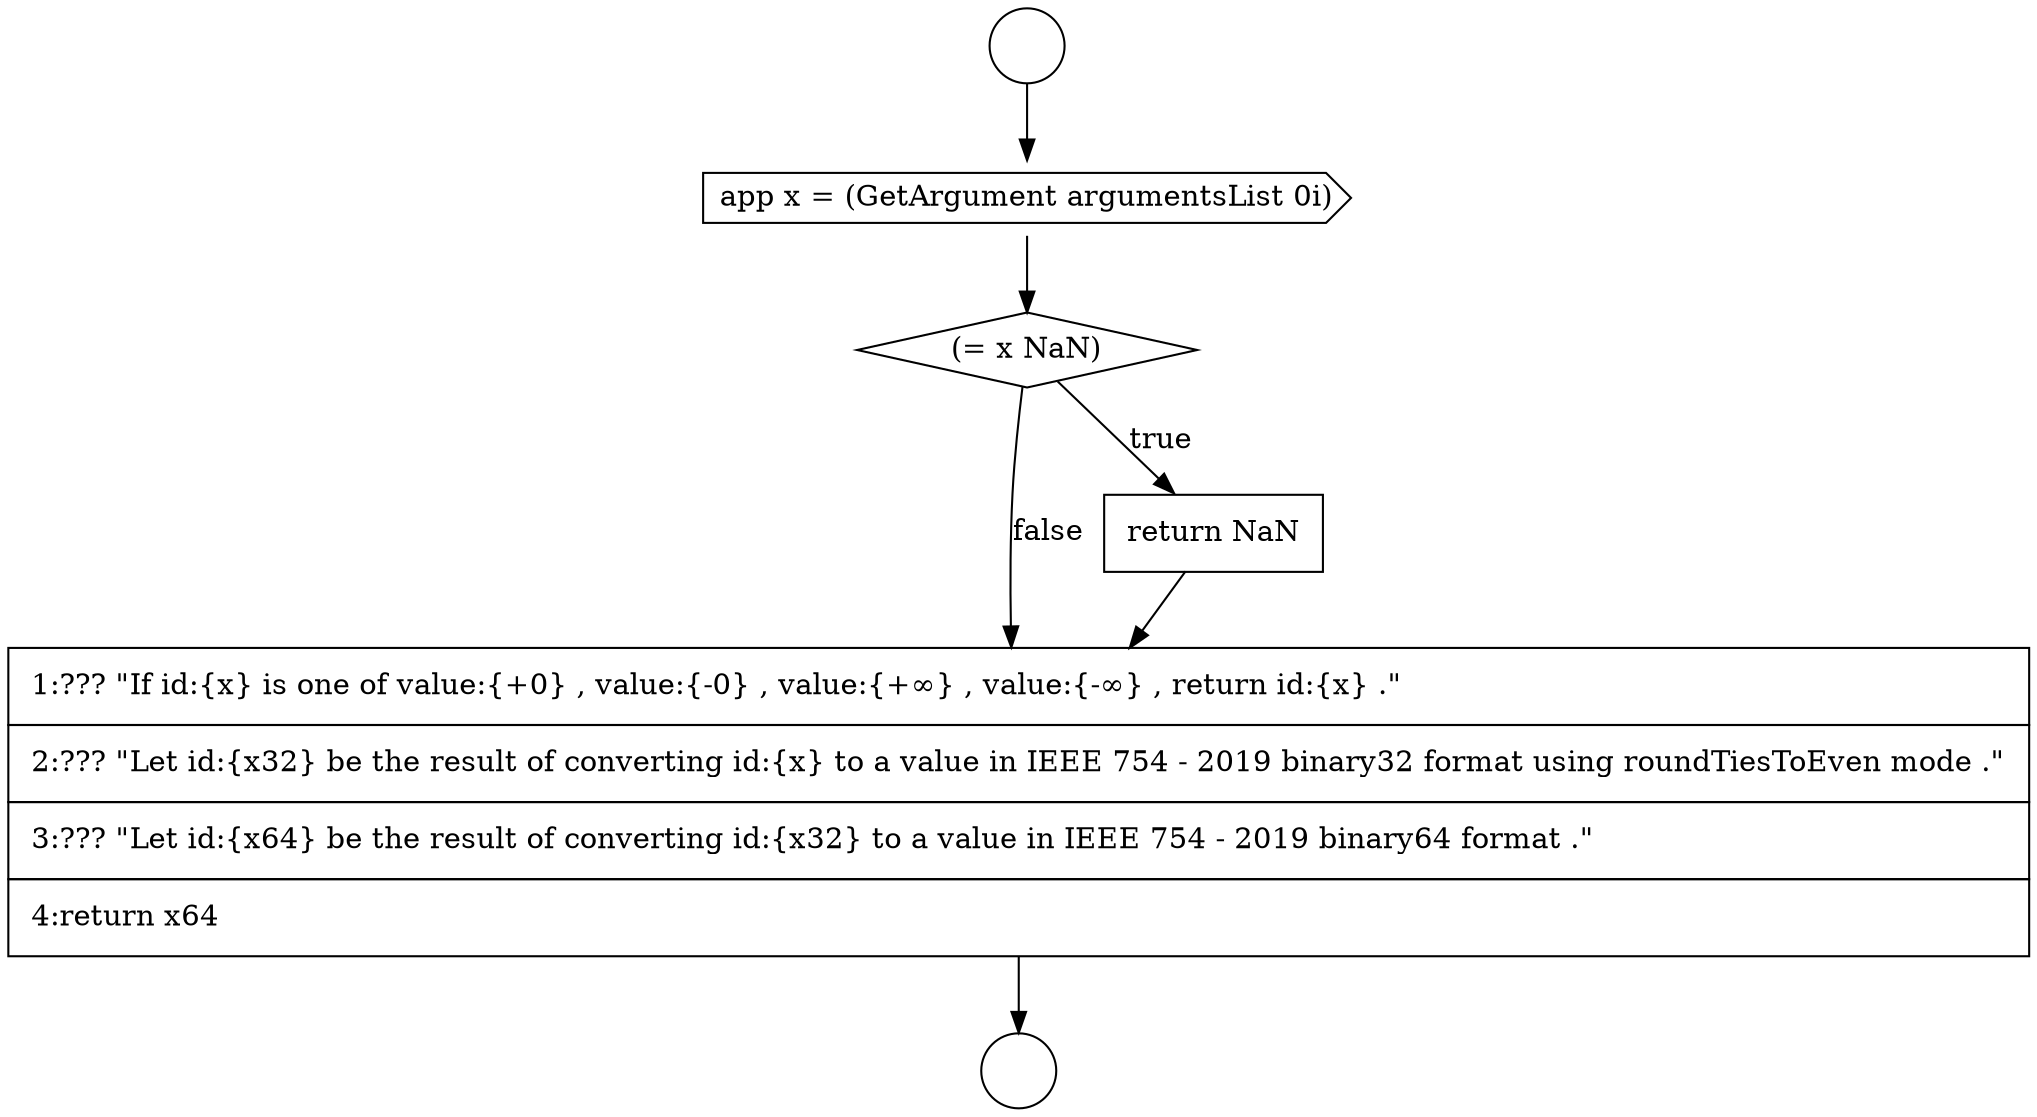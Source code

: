 digraph {
  node12794 [shape=cds, label=<<font color="black">app x = (GetArgument argumentsList 0i)</font>> color="black" fillcolor="white" style=filled]
  node12795 [shape=diamond, label=<<font color="black">(= x NaN)</font>> color="black" fillcolor="white" style=filled]
  node12797 [shape=none, margin=0, label=<<font color="black">
    <table border="0" cellborder="1" cellspacing="0" cellpadding="10">
      <tr><td align="left">1:??? &quot;If id:{x} is one of value:{+0} , value:{-0} , value:{+&infin;} , value:{-&infin;} , return id:{x} .&quot;</td></tr>
      <tr><td align="left">2:??? &quot;Let id:{x32} be the result of converting id:{x} to a value in IEEE 754 - 2019 binary32 format using roundTiesToEven mode .&quot;</td></tr>
      <tr><td align="left">3:??? &quot;Let id:{x64} be the result of converting id:{x32} to a value in IEEE 754 - 2019 binary64 format .&quot;</td></tr>
      <tr><td align="left">4:return x64</td></tr>
    </table>
  </font>> color="black" fillcolor="white" style=filled]
  node12793 [shape=circle label=" " color="black" fillcolor="white" style=filled]
  node12792 [shape=circle label=" " color="black" fillcolor="white" style=filled]
  node12796 [shape=none, margin=0, label=<<font color="black">
    <table border="0" cellborder="1" cellspacing="0" cellpadding="10">
      <tr><td align="left">return NaN</td></tr>
    </table>
  </font>> color="black" fillcolor="white" style=filled]
  node12796 -> node12797 [ color="black"]
  node12797 -> node12793 [ color="black"]
  node12795 -> node12796 [label=<<font color="black">true</font>> color="black"]
  node12795 -> node12797 [label=<<font color="black">false</font>> color="black"]
  node12794 -> node12795 [ color="black"]
  node12792 -> node12794 [ color="black"]
}
